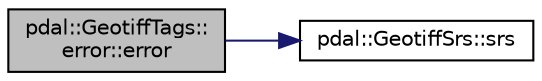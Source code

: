 digraph "pdal::GeotiffTags::error::error"
{
  edge [fontname="Helvetica",fontsize="10",labelfontname="Helvetica",labelfontsize="10"];
  node [fontname="Helvetica",fontsize="10",shape=record];
  rankdir="LR";
  Node1 [label="pdal::GeotiffTags::\lerror::error",height=0.2,width=0.4,color="black", fillcolor="grey75", style="filled", fontcolor="black"];
  Node1 -> Node2 [color="midnightblue",fontsize="10",style="solid",fontname="Helvetica"];
  Node2 [label="pdal::GeotiffSrs::srs",height=0.2,width=0.4,color="black", fillcolor="white", style="filled",URL="$classpdal_1_1GeotiffSrs.html#a674400408ee18a9cb372e6bafd5a0e24"];
}
